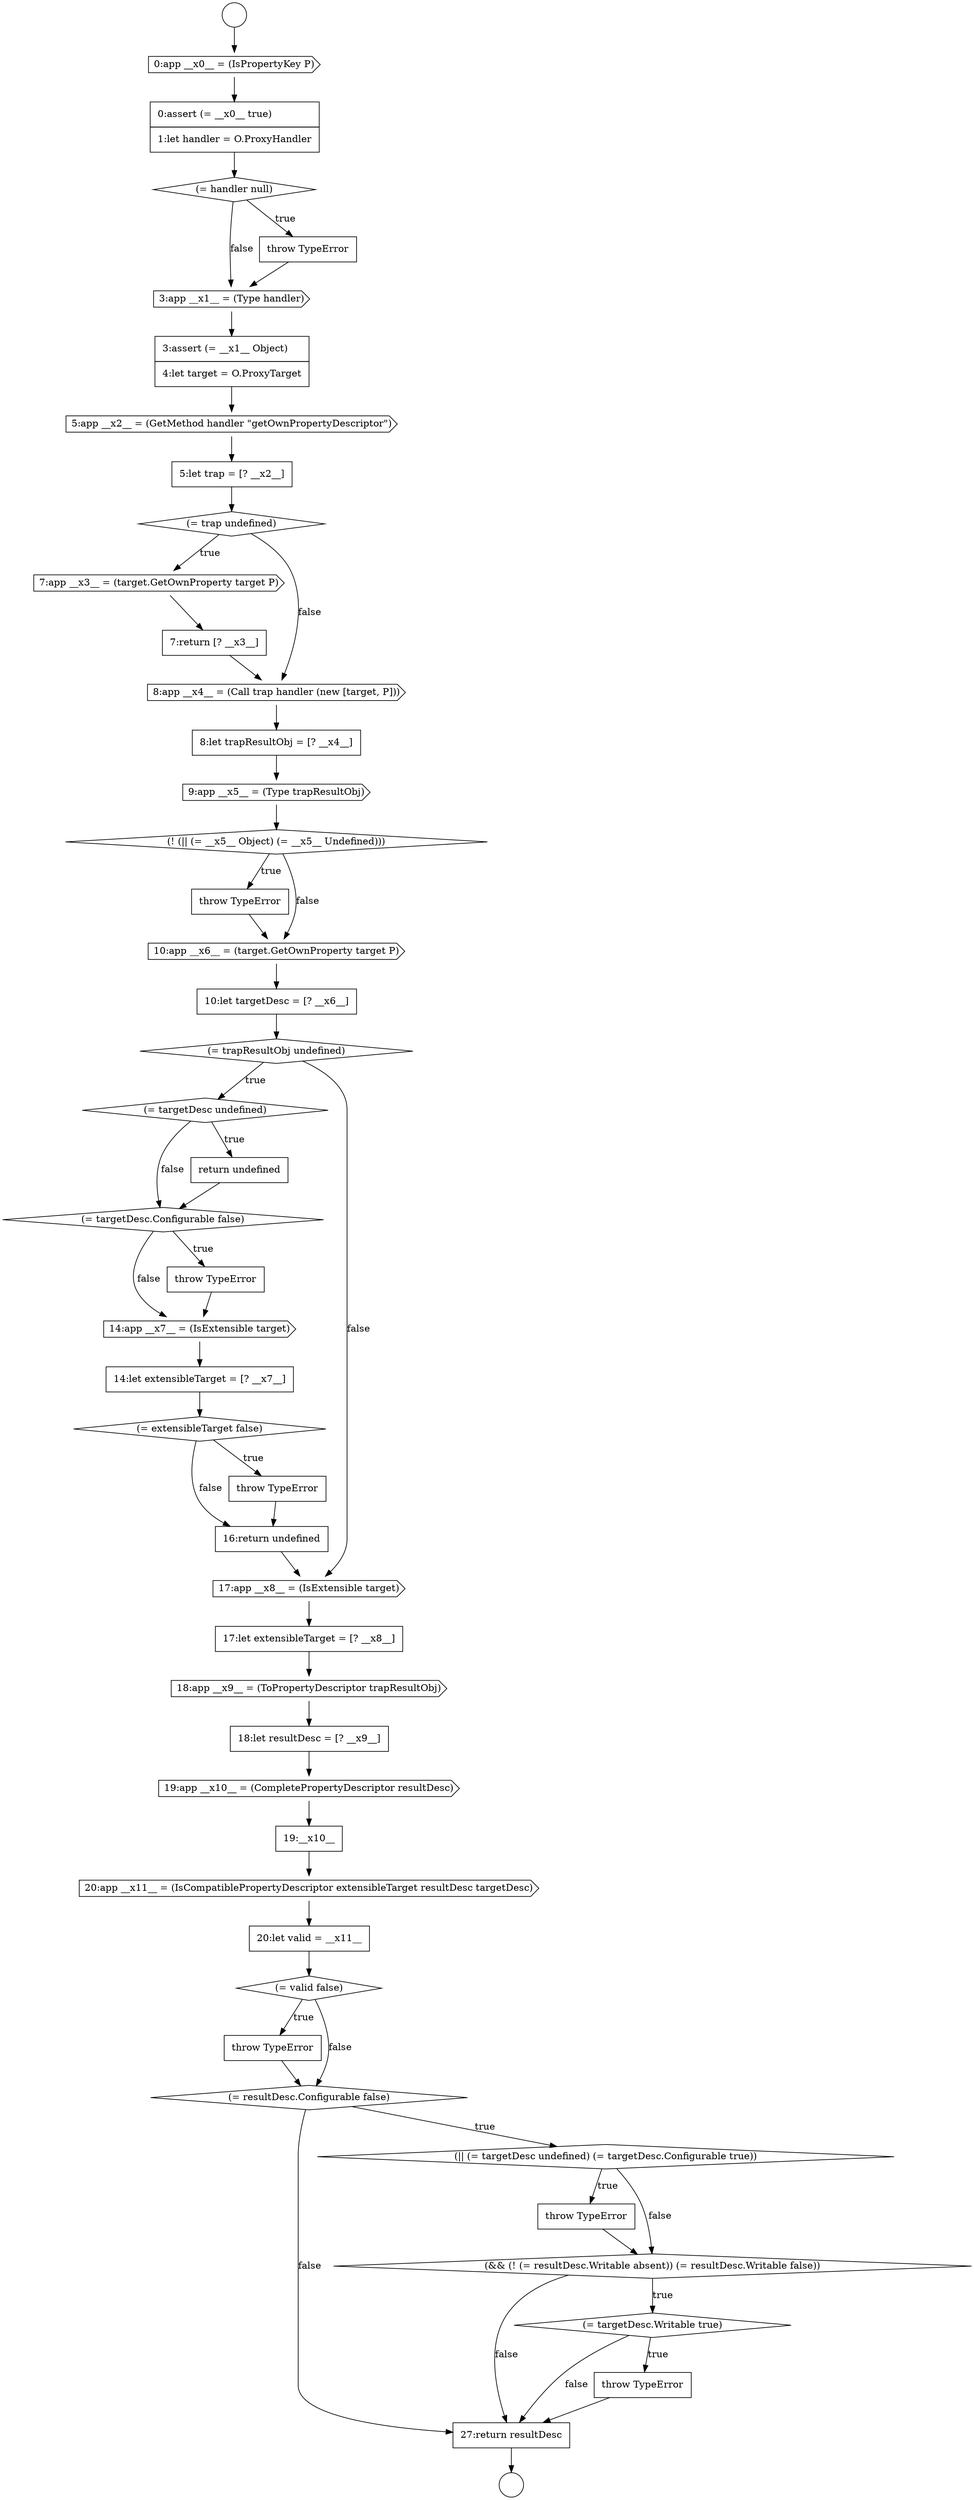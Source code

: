 digraph {
  node3285 [shape=none, margin=0, label=<<font color="black">
    <table border="0" cellborder="1" cellspacing="0" cellpadding="10">
      <tr><td align="left">20:let valid = __x11__</td></tr>
    </table>
  </font>> color="black" fillcolor="white" style=filled]
  node3290 [shape=none, margin=0, label=<<font color="black">
    <table border="0" cellborder="1" cellspacing="0" cellpadding="10">
      <tr><td align="left">throw TypeError</td></tr>
    </table>
  </font>> color="black" fillcolor="white" style=filled]
  node3265 [shape=none, margin=0, label=<<font color="black">
    <table border="0" cellborder="1" cellspacing="0" cellpadding="10">
      <tr><td align="left">throw TypeError</td></tr>
    </table>
  </font>> color="black" fillcolor="white" style=filled]
  node3254 [shape=cds, label=<<font color="black">3:app __x1__ = (Type handler)</font>> color="black" fillcolor="white" style=filled]
  node3294 [shape=none, margin=0, label=<<font color="black">
    <table border="0" cellborder="1" cellspacing="0" cellpadding="10">
      <tr><td align="left">27:return resultDesc</td></tr>
    </table>
  </font>> color="black" fillcolor="white" style=filled]
  node3279 [shape=none, margin=0, label=<<font color="black">
    <table border="0" cellborder="1" cellspacing="0" cellpadding="10">
      <tr><td align="left">17:let extensibleTarget = [? __x8__]</td></tr>
    </table>
  </font>> color="black" fillcolor="white" style=filled]
  node3260 [shape=none, margin=0, label=<<font color="black">
    <table border="0" cellborder="1" cellspacing="0" cellpadding="10">
      <tr><td align="left">7:return [? __x3__]</td></tr>
    </table>
  </font>> color="black" fillcolor="white" style=filled]
  node3273 [shape=cds, label=<<font color="black">14:app __x7__ = (IsExtensible target)</font>> color="black" fillcolor="white" style=filled]
  node3284 [shape=cds, label=<<font color="black">20:app __x11__ = (IsCompatiblePropertyDescriptor extensibleTarget resultDesc targetDesc)</font>> color="black" fillcolor="white" style=filled]
  node3252 [shape=diamond, label=<<font color="black">(= handler null)</font>> color="black" fillcolor="white" style=filled]
  node3267 [shape=none, margin=0, label=<<font color="black">
    <table border="0" cellborder="1" cellspacing="0" cellpadding="10">
      <tr><td align="left">10:let targetDesc = [? __x6__]</td></tr>
    </table>
  </font>> color="black" fillcolor="white" style=filled]
  node3277 [shape=none, margin=0, label=<<font color="black">
    <table border="0" cellborder="1" cellspacing="0" cellpadding="10">
      <tr><td align="left">16:return undefined</td></tr>
    </table>
  </font>> color="black" fillcolor="white" style=filled]
  node3259 [shape=cds, label=<<font color="black">7:app __x3__ = (target.GetOwnProperty target P)</font>> color="black" fillcolor="white" style=filled]
  node3253 [shape=none, margin=0, label=<<font color="black">
    <table border="0" cellborder="1" cellspacing="0" cellpadding="10">
      <tr><td align="left">throw TypeError</td></tr>
    </table>
  </font>> color="black" fillcolor="white" style=filled]
  node3276 [shape=none, margin=0, label=<<font color="black">
    <table border="0" cellborder="1" cellspacing="0" cellpadding="10">
      <tr><td align="left">throw TypeError</td></tr>
    </table>
  </font>> color="black" fillcolor="white" style=filled]
  node3249 [shape=circle label=" " color="black" fillcolor="white" style=filled]
  node3281 [shape=none, margin=0, label=<<font color="black">
    <table border="0" cellborder="1" cellspacing="0" cellpadding="10">
      <tr><td align="left">18:let resultDesc = [? __x9__]</td></tr>
    </table>
  </font>> color="black" fillcolor="white" style=filled]
  node3248 [shape=circle label=" " color="black" fillcolor="white" style=filled]
  node3263 [shape=cds, label=<<font color="black">9:app __x5__ = (Type trapResultObj)</font>> color="black" fillcolor="white" style=filled]
  node3275 [shape=diamond, label=<<font color="black">(= extensibleTarget false)</font>> color="black" fillcolor="white" style=filled]
  node3280 [shape=cds, label=<<font color="black">18:app __x9__ = (ToPropertyDescriptor trapResultObj)</font>> color="black" fillcolor="white" style=filled]
  node3268 [shape=diamond, label=<<font color="black">(= trapResultObj undefined)</font>> color="black" fillcolor="white" style=filled]
  node3258 [shape=diamond, label=<<font color="black">(= trap undefined)</font>> color="black" fillcolor="white" style=filled]
  node3261 [shape=cds, label=<<font color="black">8:app __x4__ = (Call trap handler (new [target, P]))</font>> color="black" fillcolor="white" style=filled]
  node3250 [shape=cds, label=<<font color="black">0:app __x0__ = (IsPropertyKey P)</font>> color="black" fillcolor="white" style=filled]
  node3286 [shape=diamond, label=<<font color="black">(= valid false)</font>> color="black" fillcolor="white" style=filled]
  node3282 [shape=cds, label=<<font color="black">19:app __x10__ = (CompletePropertyDescriptor resultDesc)</font>> color="black" fillcolor="white" style=filled]
  node3271 [shape=diamond, label=<<font color="black">(= targetDesc.Configurable false)</font>> color="black" fillcolor="white" style=filled]
  node3269 [shape=diamond, label=<<font color="black">(= targetDesc undefined)</font>> color="black" fillcolor="white" style=filled]
  node3257 [shape=none, margin=0, label=<<font color="black">
    <table border="0" cellborder="1" cellspacing="0" cellpadding="10">
      <tr><td align="left">5:let trap = [? __x2__]</td></tr>
    </table>
  </font>> color="black" fillcolor="white" style=filled]
  node3262 [shape=none, margin=0, label=<<font color="black">
    <table border="0" cellborder="1" cellspacing="0" cellpadding="10">
      <tr><td align="left">8:let trapResultObj = [? __x4__]</td></tr>
    </table>
  </font>> color="black" fillcolor="white" style=filled]
  node3289 [shape=diamond, label=<<font color="black">(|| (= targetDesc undefined) (= targetDesc.Configurable true))</font>> color="black" fillcolor="white" style=filled]
  node3274 [shape=none, margin=0, label=<<font color="black">
    <table border="0" cellborder="1" cellspacing="0" cellpadding="10">
      <tr><td align="left">14:let extensibleTarget = [? __x7__]</td></tr>
    </table>
  </font>> color="black" fillcolor="white" style=filled]
  node3255 [shape=none, margin=0, label=<<font color="black">
    <table border="0" cellborder="1" cellspacing="0" cellpadding="10">
      <tr><td align="left">3:assert (= __x1__ Object)</td></tr>
      <tr><td align="left">4:let target = O.ProxyTarget</td></tr>
    </table>
  </font>> color="black" fillcolor="white" style=filled]
  node3272 [shape=none, margin=0, label=<<font color="black">
    <table border="0" cellborder="1" cellspacing="0" cellpadding="10">
      <tr><td align="left">throw TypeError</td></tr>
    </table>
  </font>> color="black" fillcolor="white" style=filled]
  node3283 [shape=none, margin=0, label=<<font color="black">
    <table border="0" cellborder="1" cellspacing="0" cellpadding="10">
      <tr><td align="left">19:__x10__</td></tr>
    </table>
  </font>> color="black" fillcolor="white" style=filled]
  node3266 [shape=cds, label=<<font color="black">10:app __x6__ = (target.GetOwnProperty target P)</font>> color="black" fillcolor="white" style=filled]
  node3251 [shape=none, margin=0, label=<<font color="black">
    <table border="0" cellborder="1" cellspacing="0" cellpadding="10">
      <tr><td align="left">0:assert (= __x0__ true)</td></tr>
      <tr><td align="left">1:let handler = O.ProxyHandler</td></tr>
    </table>
  </font>> color="black" fillcolor="white" style=filled]
  node3287 [shape=none, margin=0, label=<<font color="black">
    <table border="0" cellborder="1" cellspacing="0" cellpadding="10">
      <tr><td align="left">throw TypeError</td></tr>
    </table>
  </font>> color="black" fillcolor="white" style=filled]
  node3270 [shape=none, margin=0, label=<<font color="black">
    <table border="0" cellborder="1" cellspacing="0" cellpadding="10">
      <tr><td align="left">return undefined</td></tr>
    </table>
  </font>> color="black" fillcolor="white" style=filled]
  node3293 [shape=none, margin=0, label=<<font color="black">
    <table border="0" cellborder="1" cellspacing="0" cellpadding="10">
      <tr><td align="left">throw TypeError</td></tr>
    </table>
  </font>> color="black" fillcolor="white" style=filled]
  node3278 [shape=cds, label=<<font color="black">17:app __x8__ = (IsExtensible target)</font>> color="black" fillcolor="white" style=filled]
  node3292 [shape=diamond, label=<<font color="black">(= targetDesc.Writable true)</font>> color="black" fillcolor="white" style=filled]
  node3256 [shape=cds, label=<<font color="black">5:app __x2__ = (GetMethod handler &quot;getOwnPropertyDescriptor&quot;)</font>> color="black" fillcolor="white" style=filled]
  node3288 [shape=diamond, label=<<font color="black">(= resultDesc.Configurable false)</font>> color="black" fillcolor="white" style=filled]
  node3291 [shape=diamond, label=<<font color="black">(&amp;&amp; (! (= resultDesc.Writable absent)) (= resultDesc.Writable false))</font>> color="black" fillcolor="white" style=filled]
  node3264 [shape=diamond, label=<<font color="black">(! (|| (= __x5__ Object) (= __x5__ Undefined)))</font>> color="black" fillcolor="white" style=filled]
  node3287 -> node3288 [ color="black"]
  node3276 -> node3277 [ color="black"]
  node3293 -> node3294 [ color="black"]
  node3273 -> node3274 [ color="black"]
  node3278 -> node3279 [ color="black"]
  node3258 -> node3259 [label=<<font color="black">true</font>> color="black"]
  node3258 -> node3261 [label=<<font color="black">false</font>> color="black"]
  node3275 -> node3276 [label=<<font color="black">true</font>> color="black"]
  node3275 -> node3277 [label=<<font color="black">false</font>> color="black"]
  node3260 -> node3261 [ color="black"]
  node3265 -> node3266 [ color="black"]
  node3284 -> node3285 [ color="black"]
  node3277 -> node3278 [ color="black"]
  node3252 -> node3253 [label=<<font color="black">true</font>> color="black"]
  node3252 -> node3254 [label=<<font color="black">false</font>> color="black"]
  node3257 -> node3258 [ color="black"]
  node3291 -> node3292 [label=<<font color="black">true</font>> color="black"]
  node3291 -> node3294 [label=<<font color="black">false</font>> color="black"]
  node3266 -> node3267 [ color="black"]
  node3282 -> node3283 [ color="black"]
  node3250 -> node3251 [ color="black"]
  node3251 -> node3252 [ color="black"]
  node3271 -> node3272 [label=<<font color="black">true</font>> color="black"]
  node3271 -> node3273 [label=<<font color="black">false</font>> color="black"]
  node3272 -> node3273 [ color="black"]
  node3288 -> node3289 [label=<<font color="black">true</font>> color="black"]
  node3288 -> node3294 [label=<<font color="black">false</font>> color="black"]
  node3264 -> node3265 [label=<<font color="black">true</font>> color="black"]
  node3264 -> node3266 [label=<<font color="black">false</font>> color="black"]
  node3286 -> node3287 [label=<<font color="black">true</font>> color="black"]
  node3286 -> node3288 [label=<<font color="black">false</font>> color="black"]
  node3255 -> node3256 [ color="black"]
  node3285 -> node3286 [ color="black"]
  node3259 -> node3260 [ color="black"]
  node3254 -> node3255 [ color="black"]
  node3263 -> node3264 [ color="black"]
  node3267 -> node3268 [ color="black"]
  node3279 -> node3280 [ color="black"]
  node3269 -> node3270 [label=<<font color="black">true</font>> color="black"]
  node3269 -> node3271 [label=<<font color="black">false</font>> color="black"]
  node3268 -> node3269 [label=<<font color="black">true</font>> color="black"]
  node3268 -> node3278 [label=<<font color="black">false</font>> color="black"]
  node3256 -> node3257 [ color="black"]
  node3262 -> node3263 [ color="black"]
  node3253 -> node3254 [ color="black"]
  node3294 -> node3249 [ color="black"]
  node3261 -> node3262 [ color="black"]
  node3290 -> node3291 [ color="black"]
  node3281 -> node3282 [ color="black"]
  node3283 -> node3284 [ color="black"]
  node3274 -> node3275 [ color="black"]
  node3292 -> node3293 [label=<<font color="black">true</font>> color="black"]
  node3292 -> node3294 [label=<<font color="black">false</font>> color="black"]
  node3289 -> node3290 [label=<<font color="black">true</font>> color="black"]
  node3289 -> node3291 [label=<<font color="black">false</font>> color="black"]
  node3248 -> node3250 [ color="black"]
  node3280 -> node3281 [ color="black"]
  node3270 -> node3271 [ color="black"]
}
